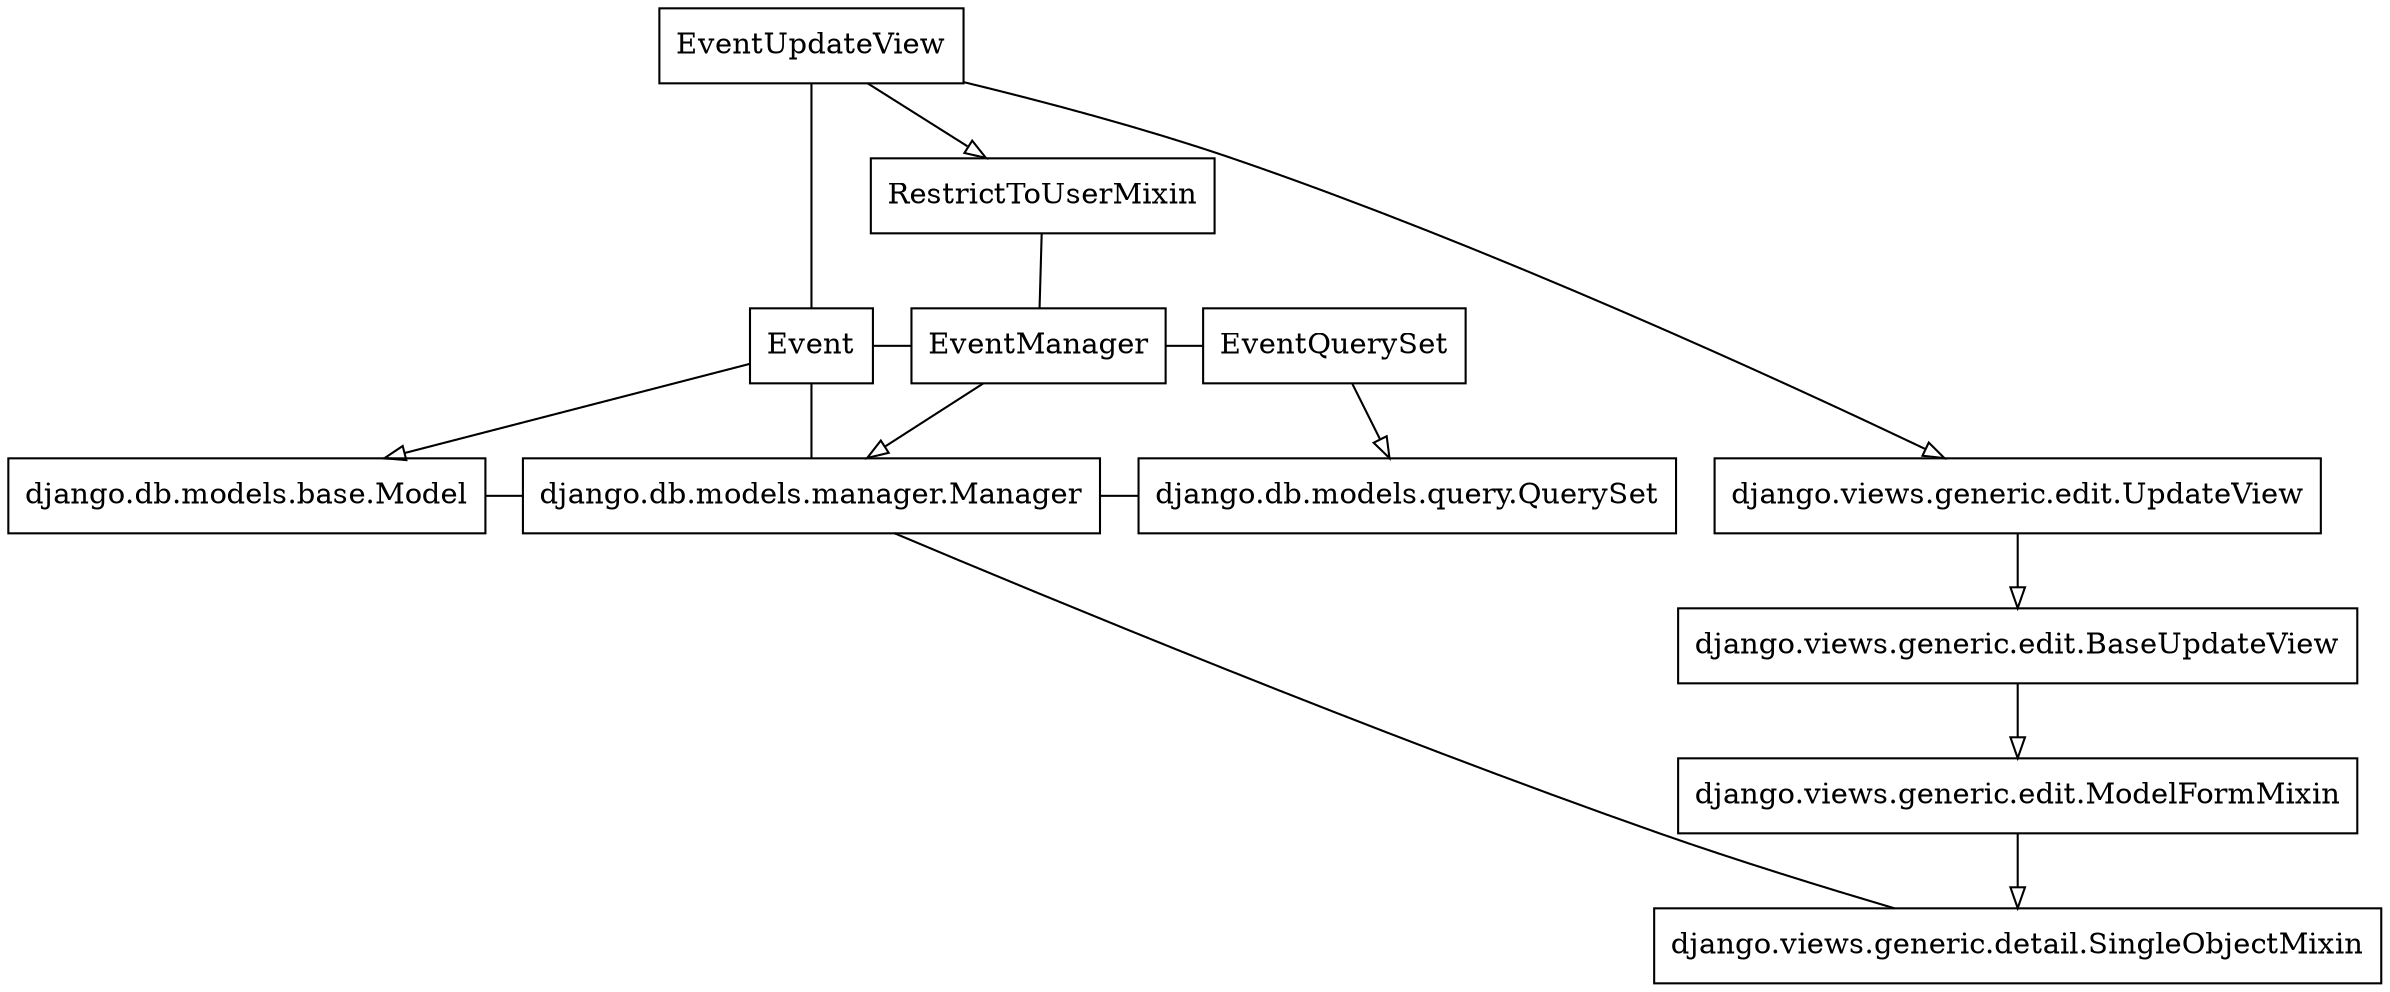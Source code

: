   digraph event_crud {
    node [
      shape="rect",
    ]

    "calingen.models.event.Event" [
      label="Event",
    ];
    "calingen.models.event.EventManager" [
      label="EventManager",
    ];
    "calingen.models.event.EventQuerySet" [
      label="EventQuerySet",
    ];

    "calingen.views.event.EventUpdateView" [
      label="EventUpdateView",
    ];

    "calingen.views.mixins.RestrictToUserMixin" [
      label="RestrictToUserMixin",
    ];


    "django.db.models.manager.Manager";
    "django.db.models.query.QuerySet";
    "django.db.models.base.Model";
    "django.views.generic.edit.UpdateView";
    "django.views.generic.edit.BaseUpdateView";
    "django.views.generic.edit.ModelFormMixin";
    "django.views.generic.detail.SingleObjectMixin";

    node[shape=none, width=0, height=0, label=""];
    hierarchy_1 -> hierarchy_2 -> hierarchy_3 [style="invis"];

    {
      rank="same";
      "django.db.models.manager.Manager";
      "django.db.models.query.QuerySet";
      "django.db.models.base.Model";
      "django.views.generic.edit.UpdateView";
    }

    {
      rank="same";
      "calingen.models.event.Event";
      "calingen.models.event.EventManager";
      "calingen.models.event.EventQuerySet";
    }

    edge [
      arrowhead="none",
      weight=0,
    ]
    "calingen.models.event.Event" -> "calingen.models.event.EventManager" [weight=100];
    "calingen.models.event.Event" -> "django.db.models.manager.Manager" [weight=100];
    "calingen.models.event.EventManager" -> "calingen.models.event.EventQuerySet" [weight=100];
    "django.db.models.base.Model" -> "django.db.models.manager.Manager" [weight=100];
    "django.db.models.manager.Manager" -> "django.db.models.query.QuerySet" [weight=100];
    "calingen.views.event.EventUpdateView" -> "calingen.models.event.Event" [weight=100];
    "calingen.views.mixins.RestrictToUserMixin" -> "calingen.models.event.EventManager";
    "django.views.generic.detail.SingleObjectMixin" -> "django.db.models.manager.Manager";

    edge [
      arrowhead="empty",
      weight=1,
    ]
    "calingen.models.event.Event" -> "django.db.models.base.Model";
    "calingen.models.event.EventManager" -> "django.db.models.manager.Manager";
    "calingen.models.event.EventQuerySet" -> "django.db.models.query.QuerySet";
    "calingen.views.event.EventUpdateView" -> "calingen.views.mixins.RestrictToUserMixin";
    "calingen.views.event.EventUpdateView" -> "django.views.generic.edit.UpdateView";
    "django.views.generic.edit.UpdateView" -> "django.views.generic.edit.BaseUpdateView" -> "django.views.generic.edit.ModelFormMixin" -> "django.views.generic.detail.SingleObjectMixin";

  }
